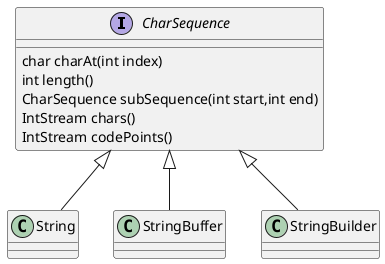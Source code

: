 @startuml

interface CharSequence {
  char charAt(int index)
  int length()
  CharSequence subSequence(int start,int end)
  IntStream chars()
  IntStream codePoints()
}

CharSequence <|-- String
CharSequence <|-- StringBuffer
CharSequence <|-- StringBuilder

@enduml
